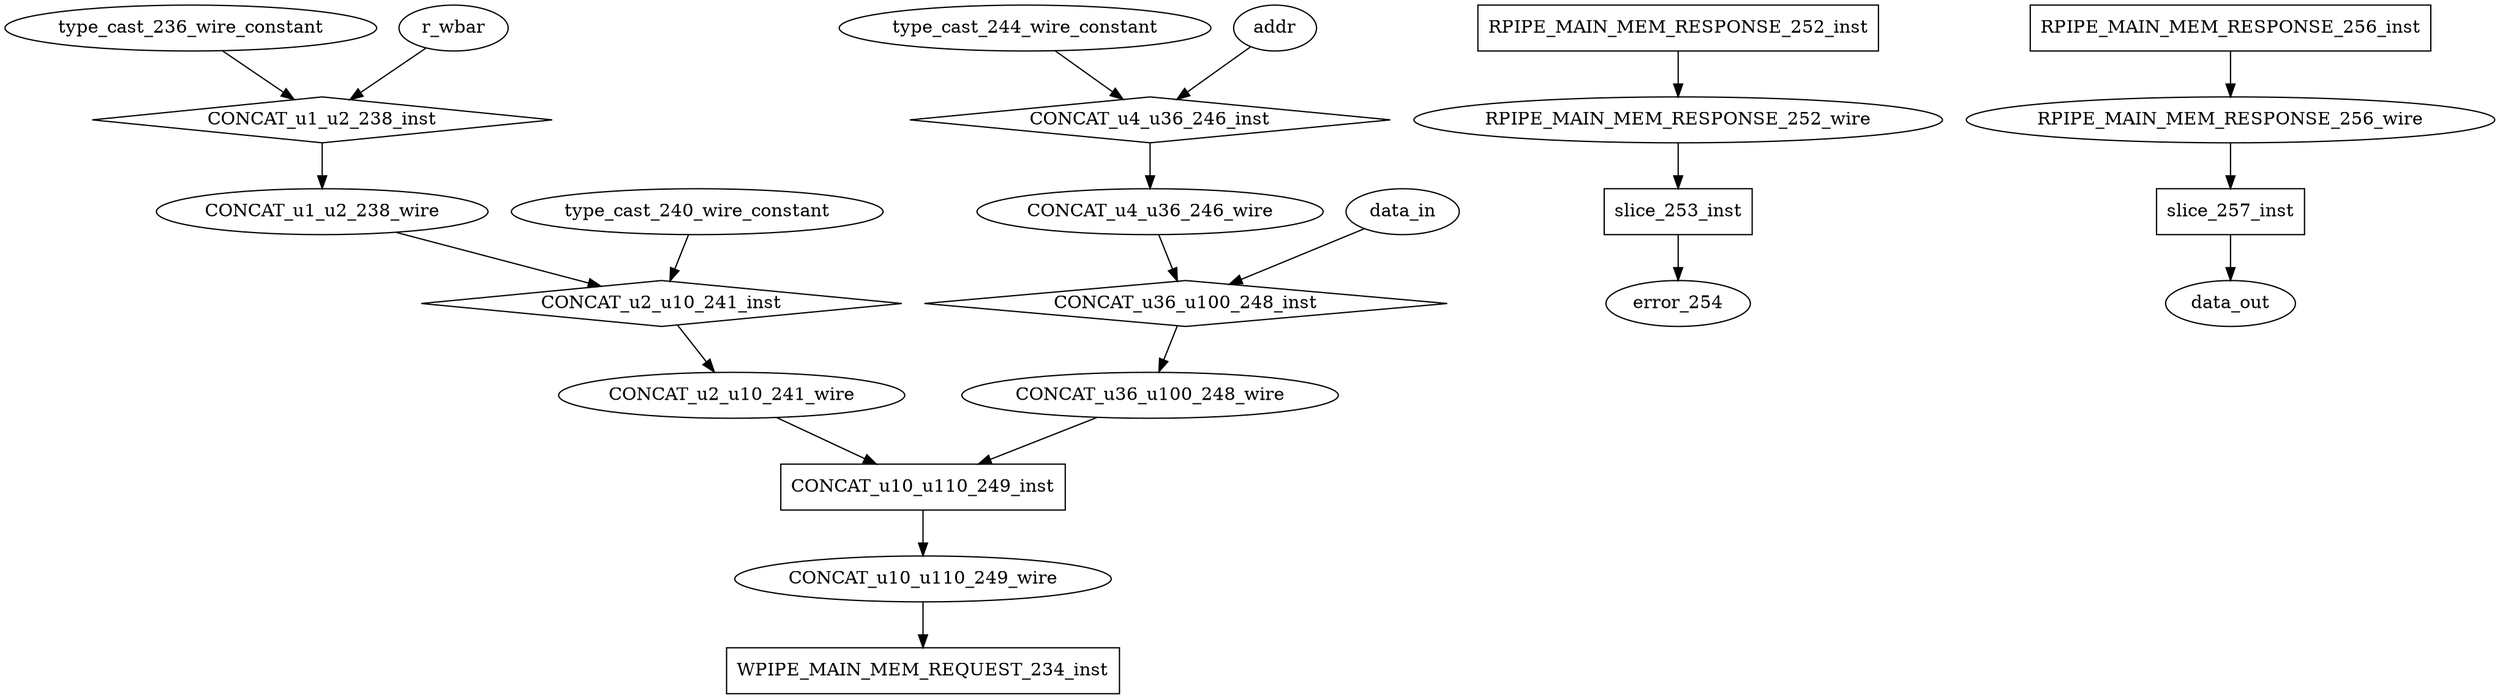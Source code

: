 digraph data_path {
  CONCAT_u10_u110_249_wire [shape=ellipse];
  CONCAT_u1_u2_238_wire [shape=ellipse];
  CONCAT_u2_u10_241_wire [shape=ellipse];
  CONCAT_u36_u100_248_wire [shape=ellipse];
  CONCAT_u4_u36_246_wire [shape=ellipse];
  RPIPE_MAIN_MEM_RESPONSE_252_wire [shape=ellipse];
  RPIPE_MAIN_MEM_RESPONSE_256_wire [shape=ellipse];
  error_254 [shape=ellipse];
  type_cast_236_wire_constant [shape=ellipse];
  type_cast_240_wire_constant [shape=ellipse];
  type_cast_244_wire_constant [shape=ellipse];
  CONCAT_u10_u110_249_inst [shape=rectangle];
CONCAT_u2_u10_241_wire  -> CONCAT_u10_u110_249_inst;
CONCAT_u36_u100_248_wire  -> CONCAT_u10_u110_249_inst;
CONCAT_u10_u110_249_inst -> CONCAT_u10_u110_249_wire;
  CONCAT_u1_u2_238_inst [shape=diamond];
type_cast_236_wire_constant  -> CONCAT_u1_u2_238_inst;
r_wbar  -> CONCAT_u1_u2_238_inst;
CONCAT_u1_u2_238_inst -> CONCAT_u1_u2_238_wire;
  CONCAT_u2_u10_241_inst [shape=diamond];
CONCAT_u1_u2_238_wire  -> CONCAT_u2_u10_241_inst;
type_cast_240_wire_constant  -> CONCAT_u2_u10_241_inst;
CONCAT_u2_u10_241_inst -> CONCAT_u2_u10_241_wire;
  CONCAT_u36_u100_248_inst [shape=diamond];
CONCAT_u4_u36_246_wire  -> CONCAT_u36_u100_248_inst;
data_in  -> CONCAT_u36_u100_248_inst;
CONCAT_u36_u100_248_inst -> CONCAT_u36_u100_248_wire;
  CONCAT_u4_u36_246_inst [shape=diamond];
type_cast_244_wire_constant  -> CONCAT_u4_u36_246_inst;
addr  -> CONCAT_u4_u36_246_inst;
CONCAT_u4_u36_246_inst -> CONCAT_u4_u36_246_wire;
  RPIPE_MAIN_MEM_RESPONSE_252_inst [shape=rectangle];
RPIPE_MAIN_MEM_RESPONSE_252_inst -> RPIPE_MAIN_MEM_RESPONSE_252_wire;
  RPIPE_MAIN_MEM_RESPONSE_256_inst [shape=rectangle];
RPIPE_MAIN_MEM_RESPONSE_256_inst -> RPIPE_MAIN_MEM_RESPONSE_256_wire;
  WPIPE_MAIN_MEM_REQUEST_234_inst [shape=rectangle];
CONCAT_u10_u110_249_wire  -> WPIPE_MAIN_MEM_REQUEST_234_inst;
  slice_253_inst [shape=rectangle];
RPIPE_MAIN_MEM_RESPONSE_252_wire  -> slice_253_inst;
slice_253_inst -> error_254;
  slice_257_inst [shape=rectangle];
RPIPE_MAIN_MEM_RESPONSE_256_wire  -> slice_257_inst;
slice_257_inst -> data_out;
}
